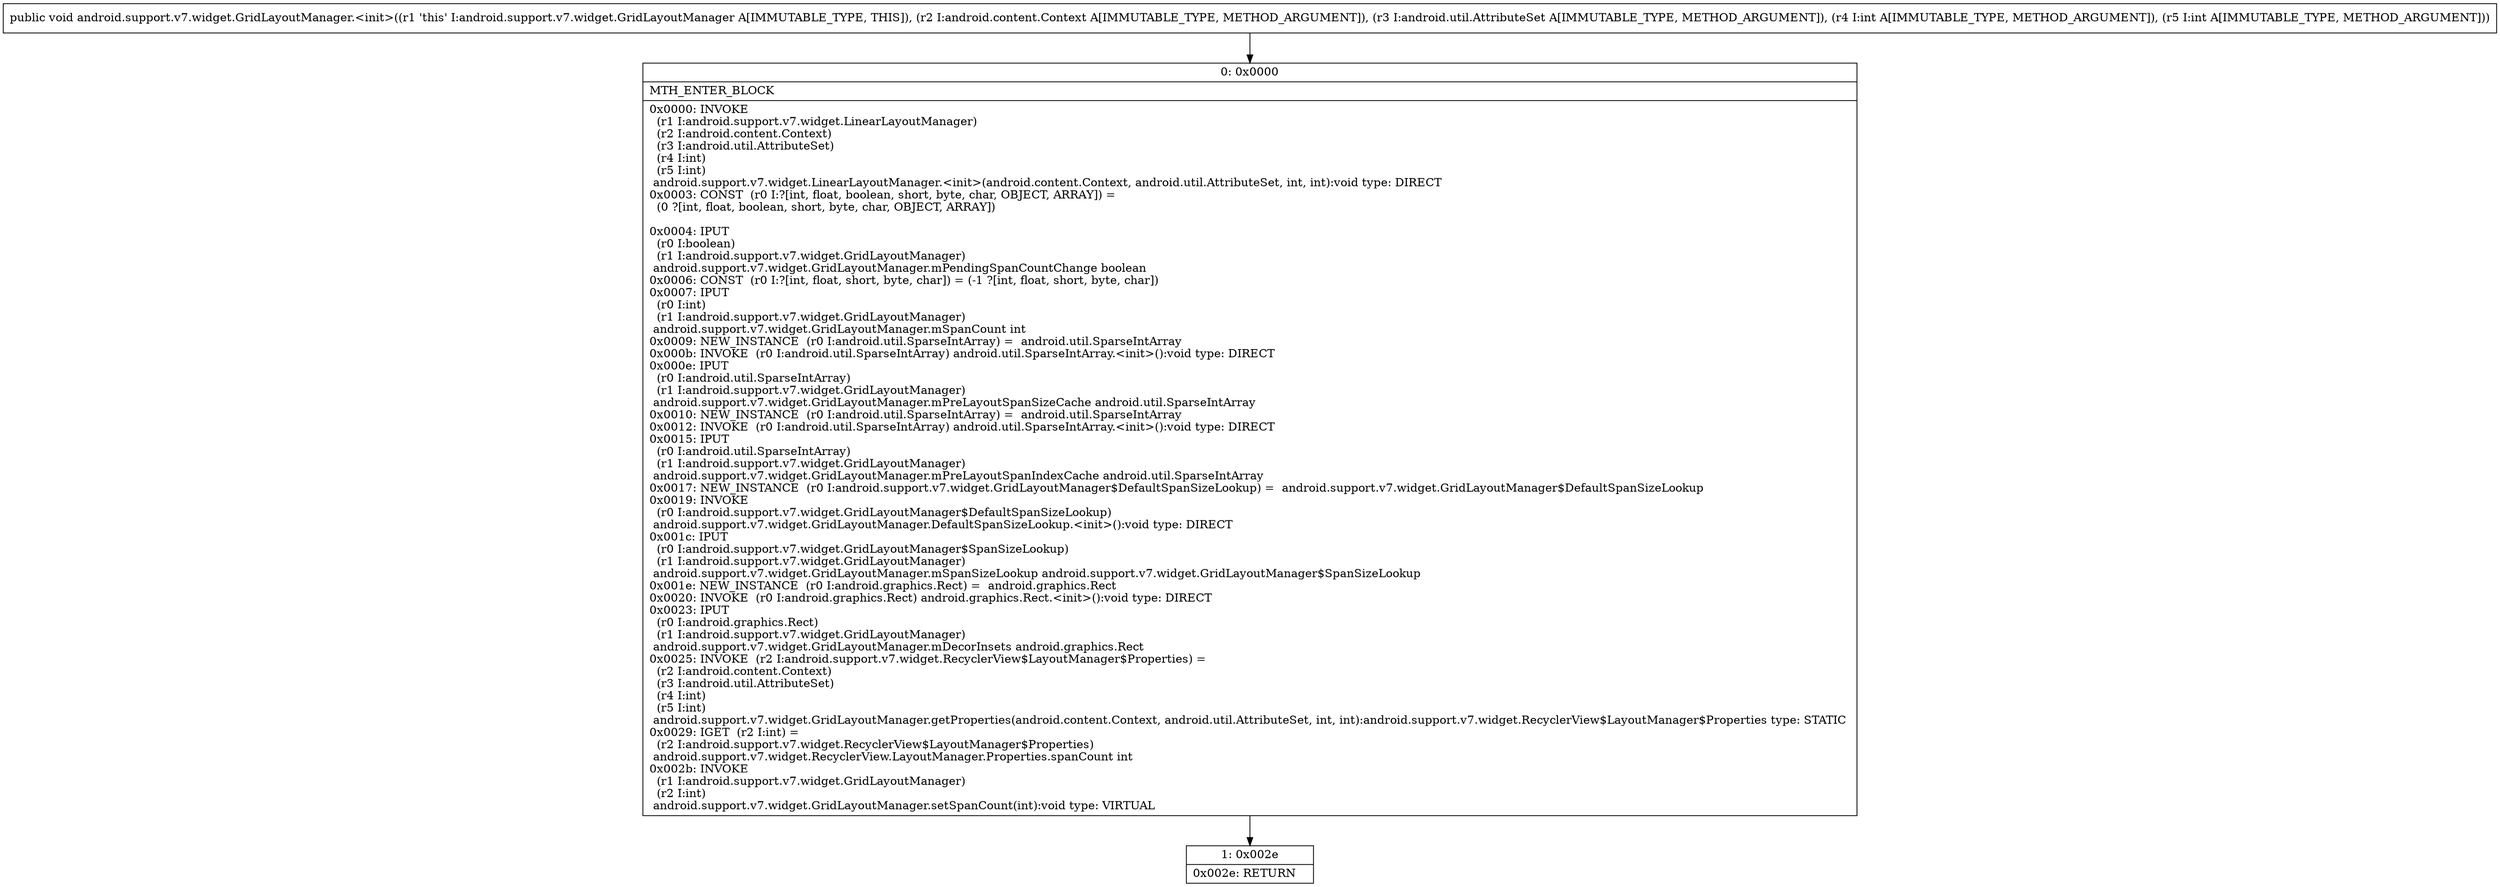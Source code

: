 digraph "CFG forandroid.support.v7.widget.GridLayoutManager.\<init\>(Landroid\/content\/Context;Landroid\/util\/AttributeSet;II)V" {
Node_0 [shape=record,label="{0\:\ 0x0000|MTH_ENTER_BLOCK\l|0x0000: INVOKE  \l  (r1 I:android.support.v7.widget.LinearLayoutManager)\l  (r2 I:android.content.Context)\l  (r3 I:android.util.AttributeSet)\l  (r4 I:int)\l  (r5 I:int)\l android.support.v7.widget.LinearLayoutManager.\<init\>(android.content.Context, android.util.AttributeSet, int, int):void type: DIRECT \l0x0003: CONST  (r0 I:?[int, float, boolean, short, byte, char, OBJECT, ARRAY]) = \l  (0 ?[int, float, boolean, short, byte, char, OBJECT, ARRAY])\l \l0x0004: IPUT  \l  (r0 I:boolean)\l  (r1 I:android.support.v7.widget.GridLayoutManager)\l android.support.v7.widget.GridLayoutManager.mPendingSpanCountChange boolean \l0x0006: CONST  (r0 I:?[int, float, short, byte, char]) = (\-1 ?[int, float, short, byte, char]) \l0x0007: IPUT  \l  (r0 I:int)\l  (r1 I:android.support.v7.widget.GridLayoutManager)\l android.support.v7.widget.GridLayoutManager.mSpanCount int \l0x0009: NEW_INSTANCE  (r0 I:android.util.SparseIntArray) =  android.util.SparseIntArray \l0x000b: INVOKE  (r0 I:android.util.SparseIntArray) android.util.SparseIntArray.\<init\>():void type: DIRECT \l0x000e: IPUT  \l  (r0 I:android.util.SparseIntArray)\l  (r1 I:android.support.v7.widget.GridLayoutManager)\l android.support.v7.widget.GridLayoutManager.mPreLayoutSpanSizeCache android.util.SparseIntArray \l0x0010: NEW_INSTANCE  (r0 I:android.util.SparseIntArray) =  android.util.SparseIntArray \l0x0012: INVOKE  (r0 I:android.util.SparseIntArray) android.util.SparseIntArray.\<init\>():void type: DIRECT \l0x0015: IPUT  \l  (r0 I:android.util.SparseIntArray)\l  (r1 I:android.support.v7.widget.GridLayoutManager)\l android.support.v7.widget.GridLayoutManager.mPreLayoutSpanIndexCache android.util.SparseIntArray \l0x0017: NEW_INSTANCE  (r0 I:android.support.v7.widget.GridLayoutManager$DefaultSpanSizeLookup) =  android.support.v7.widget.GridLayoutManager$DefaultSpanSizeLookup \l0x0019: INVOKE  \l  (r0 I:android.support.v7.widget.GridLayoutManager$DefaultSpanSizeLookup)\l android.support.v7.widget.GridLayoutManager.DefaultSpanSizeLookup.\<init\>():void type: DIRECT \l0x001c: IPUT  \l  (r0 I:android.support.v7.widget.GridLayoutManager$SpanSizeLookup)\l  (r1 I:android.support.v7.widget.GridLayoutManager)\l android.support.v7.widget.GridLayoutManager.mSpanSizeLookup android.support.v7.widget.GridLayoutManager$SpanSizeLookup \l0x001e: NEW_INSTANCE  (r0 I:android.graphics.Rect) =  android.graphics.Rect \l0x0020: INVOKE  (r0 I:android.graphics.Rect) android.graphics.Rect.\<init\>():void type: DIRECT \l0x0023: IPUT  \l  (r0 I:android.graphics.Rect)\l  (r1 I:android.support.v7.widget.GridLayoutManager)\l android.support.v7.widget.GridLayoutManager.mDecorInsets android.graphics.Rect \l0x0025: INVOKE  (r2 I:android.support.v7.widget.RecyclerView$LayoutManager$Properties) = \l  (r2 I:android.content.Context)\l  (r3 I:android.util.AttributeSet)\l  (r4 I:int)\l  (r5 I:int)\l android.support.v7.widget.GridLayoutManager.getProperties(android.content.Context, android.util.AttributeSet, int, int):android.support.v7.widget.RecyclerView$LayoutManager$Properties type: STATIC \l0x0029: IGET  (r2 I:int) = \l  (r2 I:android.support.v7.widget.RecyclerView$LayoutManager$Properties)\l android.support.v7.widget.RecyclerView.LayoutManager.Properties.spanCount int \l0x002b: INVOKE  \l  (r1 I:android.support.v7.widget.GridLayoutManager)\l  (r2 I:int)\l android.support.v7.widget.GridLayoutManager.setSpanCount(int):void type: VIRTUAL \l}"];
Node_1 [shape=record,label="{1\:\ 0x002e|0x002e: RETURN   \l}"];
MethodNode[shape=record,label="{public void android.support.v7.widget.GridLayoutManager.\<init\>((r1 'this' I:android.support.v7.widget.GridLayoutManager A[IMMUTABLE_TYPE, THIS]), (r2 I:android.content.Context A[IMMUTABLE_TYPE, METHOD_ARGUMENT]), (r3 I:android.util.AttributeSet A[IMMUTABLE_TYPE, METHOD_ARGUMENT]), (r4 I:int A[IMMUTABLE_TYPE, METHOD_ARGUMENT]), (r5 I:int A[IMMUTABLE_TYPE, METHOD_ARGUMENT])) }"];
MethodNode -> Node_0;
Node_0 -> Node_1;
}

